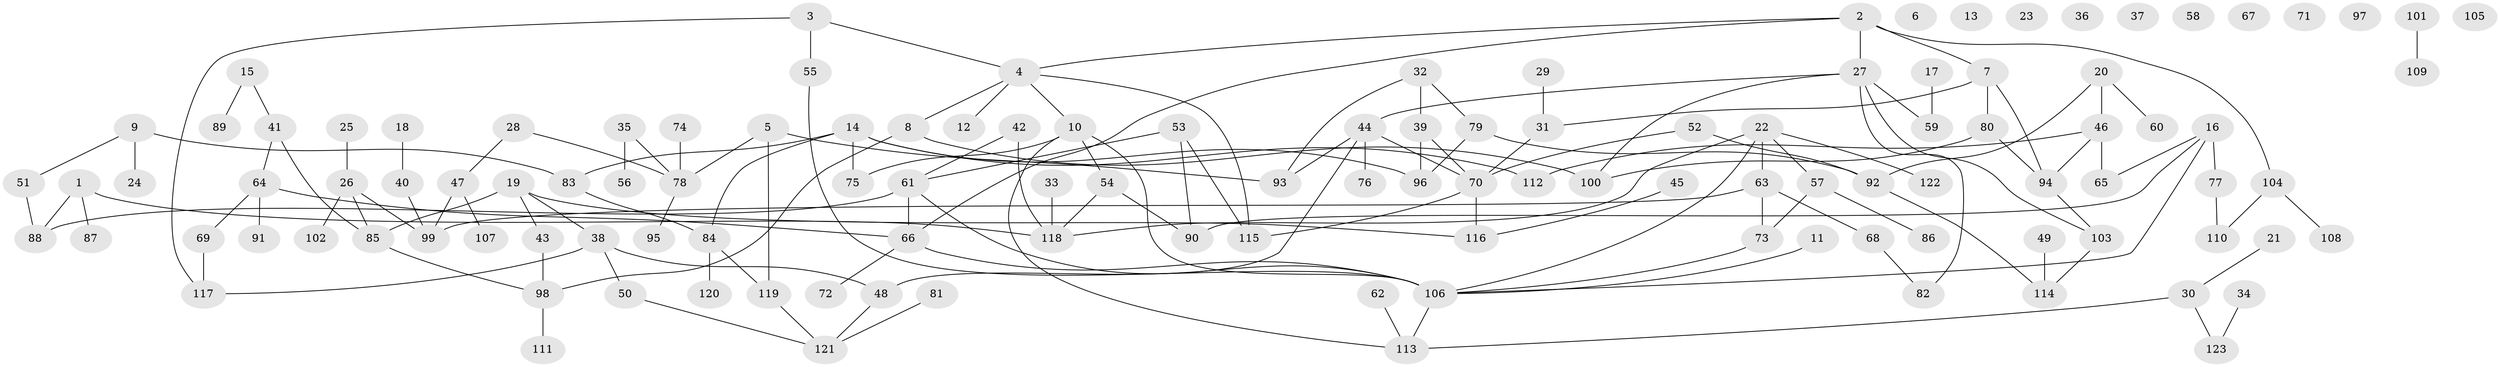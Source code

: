// Generated by graph-tools (version 1.1) at 2025/39/03/09/25 04:39:33]
// undirected, 123 vertices, 152 edges
graph export_dot {
graph [start="1"]
  node [color=gray90,style=filled];
  1;
  2;
  3;
  4;
  5;
  6;
  7;
  8;
  9;
  10;
  11;
  12;
  13;
  14;
  15;
  16;
  17;
  18;
  19;
  20;
  21;
  22;
  23;
  24;
  25;
  26;
  27;
  28;
  29;
  30;
  31;
  32;
  33;
  34;
  35;
  36;
  37;
  38;
  39;
  40;
  41;
  42;
  43;
  44;
  45;
  46;
  47;
  48;
  49;
  50;
  51;
  52;
  53;
  54;
  55;
  56;
  57;
  58;
  59;
  60;
  61;
  62;
  63;
  64;
  65;
  66;
  67;
  68;
  69;
  70;
  71;
  72;
  73;
  74;
  75;
  76;
  77;
  78;
  79;
  80;
  81;
  82;
  83;
  84;
  85;
  86;
  87;
  88;
  89;
  90;
  91;
  92;
  93;
  94;
  95;
  96;
  97;
  98;
  99;
  100;
  101;
  102;
  103;
  104;
  105;
  106;
  107;
  108;
  109;
  110;
  111;
  112;
  113;
  114;
  115;
  116;
  117;
  118;
  119;
  120;
  121;
  122;
  123;
  1 -- 87;
  1 -- 88;
  1 -- 118;
  2 -- 4;
  2 -- 7;
  2 -- 27;
  2 -- 66;
  2 -- 104;
  3 -- 4;
  3 -- 55;
  3 -- 117;
  4 -- 8;
  4 -- 10;
  4 -- 12;
  4 -- 115;
  5 -- 78;
  5 -- 93;
  5 -- 119;
  7 -- 31;
  7 -- 80;
  7 -- 94;
  8 -- 98;
  8 -- 100;
  9 -- 24;
  9 -- 51;
  9 -- 83;
  10 -- 54;
  10 -- 75;
  10 -- 106;
  10 -- 113;
  11 -- 106;
  14 -- 75;
  14 -- 83;
  14 -- 84;
  14 -- 96;
  14 -- 112;
  15 -- 41;
  15 -- 89;
  16 -- 65;
  16 -- 77;
  16 -- 90;
  16 -- 106;
  17 -- 59;
  18 -- 40;
  19 -- 38;
  19 -- 43;
  19 -- 85;
  19 -- 116;
  20 -- 46;
  20 -- 60;
  20 -- 92;
  21 -- 30;
  22 -- 57;
  22 -- 63;
  22 -- 106;
  22 -- 118;
  22 -- 122;
  25 -- 26;
  26 -- 85;
  26 -- 99;
  26 -- 102;
  27 -- 44;
  27 -- 59;
  27 -- 82;
  27 -- 100;
  27 -- 103;
  28 -- 47;
  28 -- 78;
  29 -- 31;
  30 -- 113;
  30 -- 123;
  31 -- 70;
  32 -- 39;
  32 -- 79;
  32 -- 93;
  33 -- 118;
  34 -- 123;
  35 -- 56;
  35 -- 78;
  38 -- 48;
  38 -- 50;
  38 -- 117;
  39 -- 70;
  39 -- 96;
  40 -- 99;
  41 -- 64;
  41 -- 85;
  42 -- 61;
  42 -- 118;
  43 -- 98;
  44 -- 48;
  44 -- 70;
  44 -- 76;
  44 -- 93;
  45 -- 116;
  46 -- 65;
  46 -- 94;
  46 -- 112;
  47 -- 99;
  47 -- 107;
  48 -- 121;
  49 -- 114;
  50 -- 121;
  51 -- 88;
  52 -- 70;
  52 -- 92;
  53 -- 61;
  53 -- 90;
  53 -- 115;
  54 -- 90;
  54 -- 118;
  55 -- 106;
  57 -- 73;
  57 -- 86;
  61 -- 66;
  61 -- 88;
  61 -- 106;
  62 -- 113;
  63 -- 68;
  63 -- 73;
  63 -- 99;
  64 -- 66;
  64 -- 69;
  64 -- 91;
  66 -- 72;
  66 -- 106;
  68 -- 82;
  69 -- 117;
  70 -- 115;
  70 -- 116;
  73 -- 106;
  74 -- 78;
  77 -- 110;
  78 -- 95;
  79 -- 92;
  79 -- 96;
  80 -- 94;
  80 -- 100;
  81 -- 121;
  83 -- 84;
  84 -- 119;
  84 -- 120;
  85 -- 98;
  92 -- 114;
  94 -- 103;
  98 -- 111;
  101 -- 109;
  103 -- 114;
  104 -- 108;
  104 -- 110;
  106 -- 113;
  119 -- 121;
}
